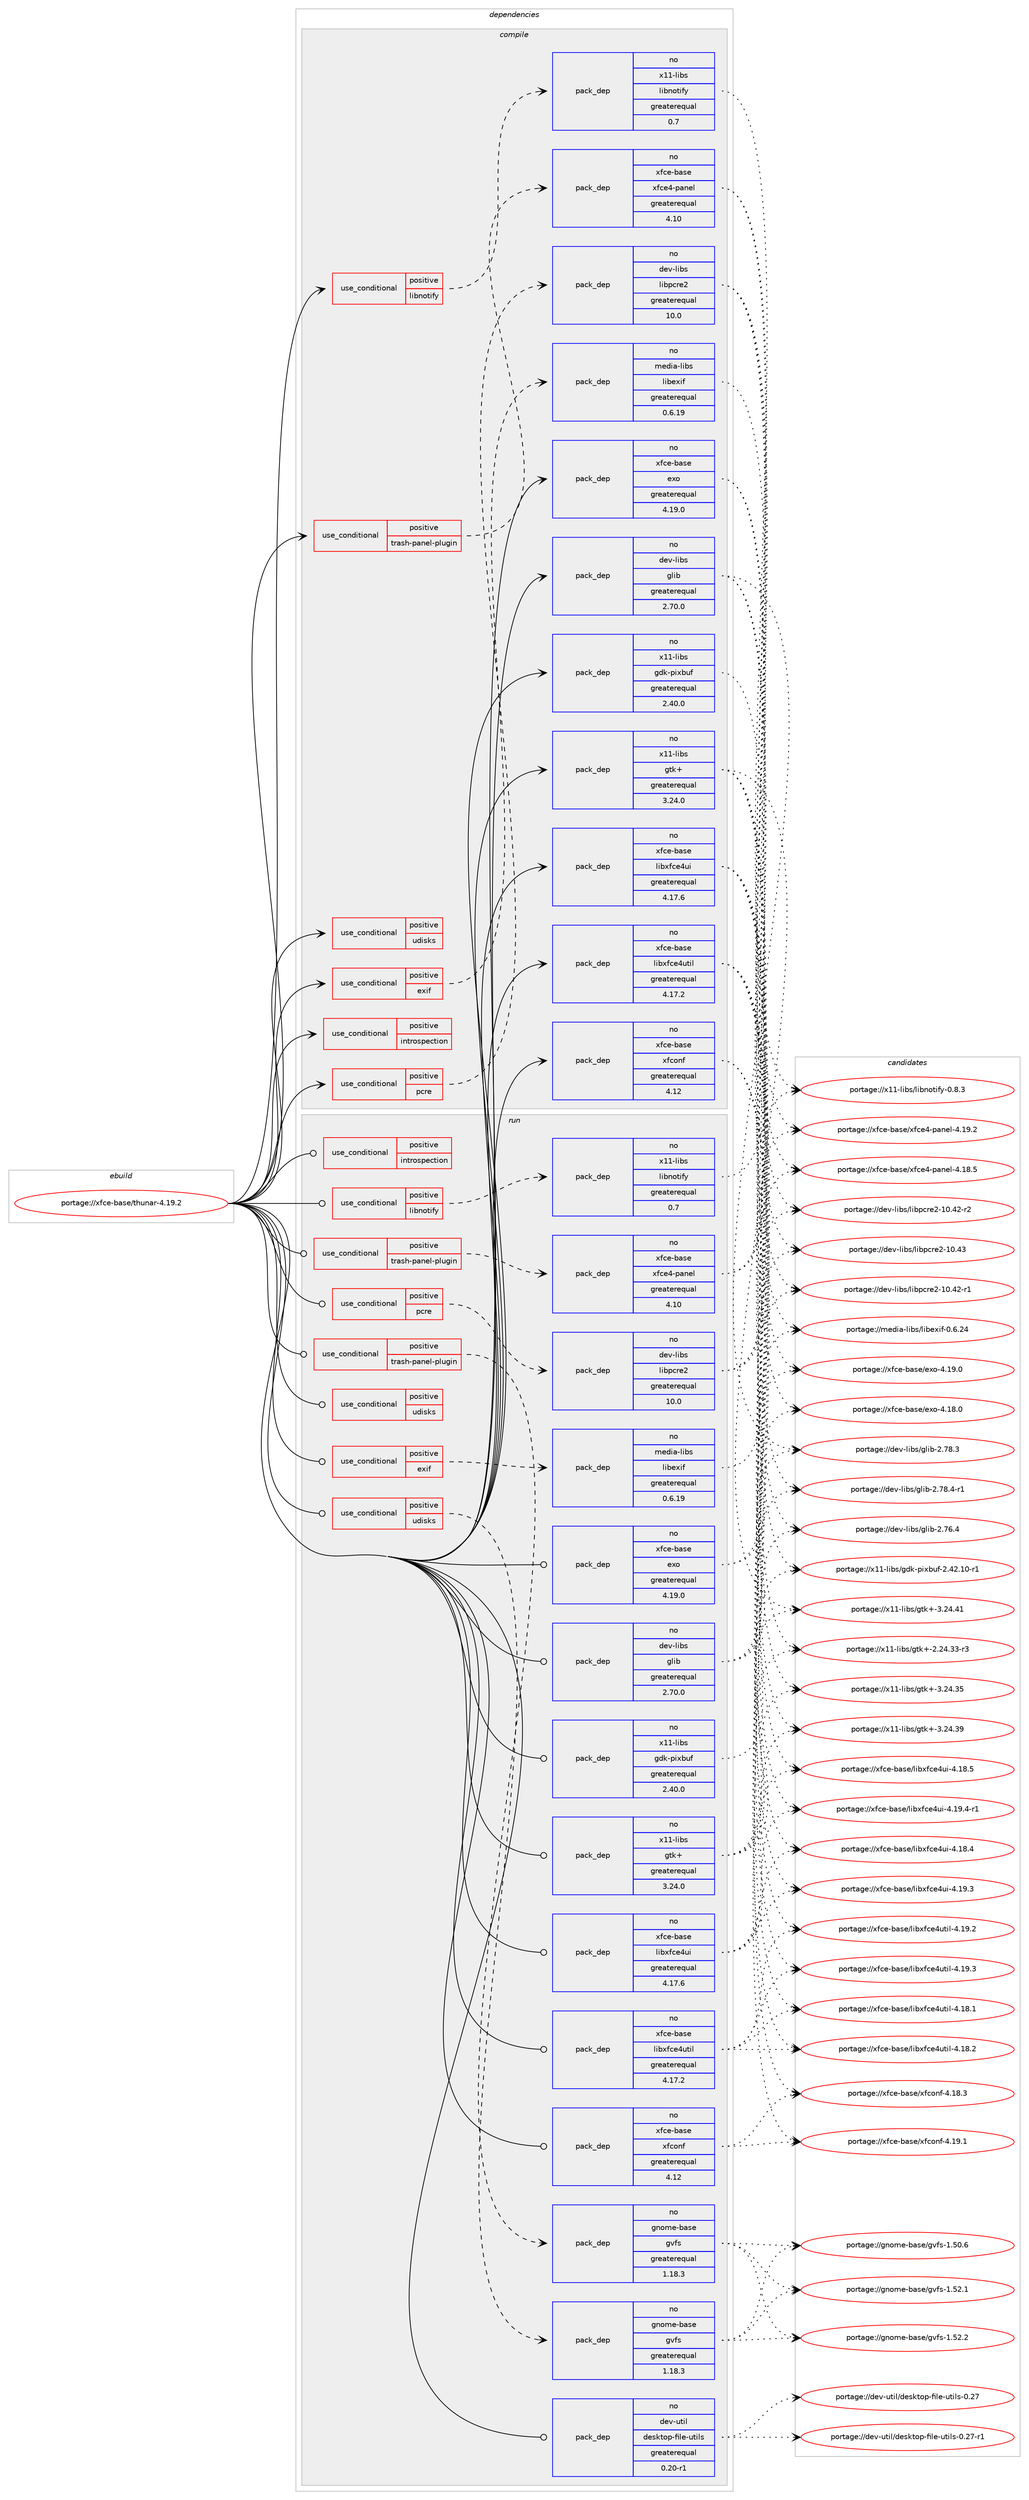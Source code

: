 digraph prolog {

# *************
# Graph options
# *************

newrank=true;
concentrate=true;
compound=true;
graph [rankdir=LR,fontname=Helvetica,fontsize=10,ranksep=1.5];#, ranksep=2.5, nodesep=0.2];
edge  [arrowhead=vee];
node  [fontname=Helvetica,fontsize=10];

# **********
# The ebuild
# **********

subgraph cluster_leftcol {
color=gray;
rank=same;
label=<<i>ebuild</i>>;
id [label="portage://xfce-base/thunar-4.19.2", color=red, width=4, href="../xfce-base/thunar-4.19.2.svg"];
}

# ****************
# The dependencies
# ****************

subgraph cluster_midcol {
color=gray;
label=<<i>dependencies</i>>;
subgraph cluster_compile {
fillcolor="#eeeeee";
style=filled;
label=<<i>compile</i>>;
subgraph cond17236 {
dependency26496 [label=<<TABLE BORDER="0" CELLBORDER="1" CELLSPACING="0" CELLPADDING="4"><TR><TD ROWSPAN="3" CELLPADDING="10">use_conditional</TD></TR><TR><TD>positive</TD></TR><TR><TD>exif</TD></TR></TABLE>>, shape=none, color=red];
subgraph pack8940 {
dependency26497 [label=<<TABLE BORDER="0" CELLBORDER="1" CELLSPACING="0" CELLPADDING="4" WIDTH="220"><TR><TD ROWSPAN="6" CELLPADDING="30">pack_dep</TD></TR><TR><TD WIDTH="110">no</TD></TR><TR><TD>media-libs</TD></TR><TR><TD>libexif</TD></TR><TR><TD>greaterequal</TD></TR><TR><TD>0.6.19</TD></TR></TABLE>>, shape=none, color=blue];
}
dependency26496:e -> dependency26497:w [weight=20,style="dashed",arrowhead="vee"];
}
id:e -> dependency26496:w [weight=20,style="solid",arrowhead="vee"];
subgraph cond17237 {
dependency26498 [label=<<TABLE BORDER="0" CELLBORDER="1" CELLSPACING="0" CELLPADDING="4"><TR><TD ROWSPAN="3" CELLPADDING="10">use_conditional</TD></TR><TR><TD>positive</TD></TR><TR><TD>introspection</TD></TR></TABLE>>, shape=none, color=red];
# *** BEGIN UNKNOWN DEPENDENCY TYPE (TODO) ***
# dependency26498 -> package_dependency(portage://xfce-base/thunar-4.19.2,install,no,dev-libs,gobject-introspection,none,[,,],any_same_slot,[])
# *** END UNKNOWN DEPENDENCY TYPE (TODO) ***

}
id:e -> dependency26498:w [weight=20,style="solid",arrowhead="vee"];
subgraph cond17238 {
dependency26499 [label=<<TABLE BORDER="0" CELLBORDER="1" CELLSPACING="0" CELLPADDING="4"><TR><TD ROWSPAN="3" CELLPADDING="10">use_conditional</TD></TR><TR><TD>positive</TD></TR><TR><TD>libnotify</TD></TR></TABLE>>, shape=none, color=red];
subgraph pack8941 {
dependency26500 [label=<<TABLE BORDER="0" CELLBORDER="1" CELLSPACING="0" CELLPADDING="4" WIDTH="220"><TR><TD ROWSPAN="6" CELLPADDING="30">pack_dep</TD></TR><TR><TD WIDTH="110">no</TD></TR><TR><TD>x11-libs</TD></TR><TR><TD>libnotify</TD></TR><TR><TD>greaterequal</TD></TR><TR><TD>0.7</TD></TR></TABLE>>, shape=none, color=blue];
}
dependency26499:e -> dependency26500:w [weight=20,style="dashed",arrowhead="vee"];
}
id:e -> dependency26499:w [weight=20,style="solid",arrowhead="vee"];
subgraph cond17239 {
dependency26501 [label=<<TABLE BORDER="0" CELLBORDER="1" CELLSPACING="0" CELLPADDING="4"><TR><TD ROWSPAN="3" CELLPADDING="10">use_conditional</TD></TR><TR><TD>positive</TD></TR><TR><TD>pcre</TD></TR></TABLE>>, shape=none, color=red];
subgraph pack8942 {
dependency26502 [label=<<TABLE BORDER="0" CELLBORDER="1" CELLSPACING="0" CELLPADDING="4" WIDTH="220"><TR><TD ROWSPAN="6" CELLPADDING="30">pack_dep</TD></TR><TR><TD WIDTH="110">no</TD></TR><TR><TD>dev-libs</TD></TR><TR><TD>libpcre2</TD></TR><TR><TD>greaterequal</TD></TR><TR><TD>10.0</TD></TR></TABLE>>, shape=none, color=blue];
}
dependency26501:e -> dependency26502:w [weight=20,style="dashed",arrowhead="vee"];
}
id:e -> dependency26501:w [weight=20,style="solid",arrowhead="vee"];
subgraph cond17240 {
dependency26503 [label=<<TABLE BORDER="0" CELLBORDER="1" CELLSPACING="0" CELLPADDING="4"><TR><TD ROWSPAN="3" CELLPADDING="10">use_conditional</TD></TR><TR><TD>positive</TD></TR><TR><TD>trash-panel-plugin</TD></TR></TABLE>>, shape=none, color=red];
subgraph pack8943 {
dependency26504 [label=<<TABLE BORDER="0" CELLBORDER="1" CELLSPACING="0" CELLPADDING="4" WIDTH="220"><TR><TD ROWSPAN="6" CELLPADDING="30">pack_dep</TD></TR><TR><TD WIDTH="110">no</TD></TR><TR><TD>xfce-base</TD></TR><TR><TD>xfce4-panel</TD></TR><TR><TD>greaterequal</TD></TR><TR><TD>4.10</TD></TR></TABLE>>, shape=none, color=blue];
}
dependency26503:e -> dependency26504:w [weight=20,style="dashed",arrowhead="vee"];
}
id:e -> dependency26503:w [weight=20,style="solid",arrowhead="vee"];
subgraph cond17241 {
dependency26505 [label=<<TABLE BORDER="0" CELLBORDER="1" CELLSPACING="0" CELLPADDING="4"><TR><TD ROWSPAN="3" CELLPADDING="10">use_conditional</TD></TR><TR><TD>positive</TD></TR><TR><TD>udisks</TD></TR></TABLE>>, shape=none, color=red];
# *** BEGIN UNKNOWN DEPENDENCY TYPE (TODO) ***
# dependency26505 -> package_dependency(portage://xfce-base/thunar-4.19.2,install,no,dev-libs,libgudev,none,[,,],any_same_slot,[])
# *** END UNKNOWN DEPENDENCY TYPE (TODO) ***

}
id:e -> dependency26505:w [weight=20,style="solid",arrowhead="vee"];
subgraph pack8944 {
dependency26506 [label=<<TABLE BORDER="0" CELLBORDER="1" CELLSPACING="0" CELLPADDING="4" WIDTH="220"><TR><TD ROWSPAN="6" CELLPADDING="30">pack_dep</TD></TR><TR><TD WIDTH="110">no</TD></TR><TR><TD>dev-libs</TD></TR><TR><TD>glib</TD></TR><TR><TD>greaterequal</TD></TR><TR><TD>2.70.0</TD></TR></TABLE>>, shape=none, color=blue];
}
id:e -> dependency26506:w [weight=20,style="solid",arrowhead="vee"];
subgraph pack8945 {
dependency26507 [label=<<TABLE BORDER="0" CELLBORDER="1" CELLSPACING="0" CELLPADDING="4" WIDTH="220"><TR><TD ROWSPAN="6" CELLPADDING="30">pack_dep</TD></TR><TR><TD WIDTH="110">no</TD></TR><TR><TD>x11-libs</TD></TR><TR><TD>gdk-pixbuf</TD></TR><TR><TD>greaterequal</TD></TR><TR><TD>2.40.0</TD></TR></TABLE>>, shape=none, color=blue];
}
id:e -> dependency26507:w [weight=20,style="solid",arrowhead="vee"];
subgraph pack8946 {
dependency26508 [label=<<TABLE BORDER="0" CELLBORDER="1" CELLSPACING="0" CELLPADDING="4" WIDTH="220"><TR><TD ROWSPAN="6" CELLPADDING="30">pack_dep</TD></TR><TR><TD WIDTH="110">no</TD></TR><TR><TD>x11-libs</TD></TR><TR><TD>gtk+</TD></TR><TR><TD>greaterequal</TD></TR><TR><TD>3.24.0</TD></TR></TABLE>>, shape=none, color=blue];
}
id:e -> dependency26508:w [weight=20,style="solid",arrowhead="vee"];
subgraph pack8947 {
dependency26509 [label=<<TABLE BORDER="0" CELLBORDER="1" CELLSPACING="0" CELLPADDING="4" WIDTH="220"><TR><TD ROWSPAN="6" CELLPADDING="30">pack_dep</TD></TR><TR><TD WIDTH="110">no</TD></TR><TR><TD>xfce-base</TD></TR><TR><TD>exo</TD></TR><TR><TD>greaterequal</TD></TR><TR><TD>4.19.0</TD></TR></TABLE>>, shape=none, color=blue];
}
id:e -> dependency26509:w [weight=20,style="solid",arrowhead="vee"];
subgraph pack8948 {
dependency26510 [label=<<TABLE BORDER="0" CELLBORDER="1" CELLSPACING="0" CELLPADDING="4" WIDTH="220"><TR><TD ROWSPAN="6" CELLPADDING="30">pack_dep</TD></TR><TR><TD WIDTH="110">no</TD></TR><TR><TD>xfce-base</TD></TR><TR><TD>libxfce4ui</TD></TR><TR><TD>greaterequal</TD></TR><TR><TD>4.17.6</TD></TR></TABLE>>, shape=none, color=blue];
}
id:e -> dependency26510:w [weight=20,style="solid",arrowhead="vee"];
subgraph pack8949 {
dependency26511 [label=<<TABLE BORDER="0" CELLBORDER="1" CELLSPACING="0" CELLPADDING="4" WIDTH="220"><TR><TD ROWSPAN="6" CELLPADDING="30">pack_dep</TD></TR><TR><TD WIDTH="110">no</TD></TR><TR><TD>xfce-base</TD></TR><TR><TD>libxfce4util</TD></TR><TR><TD>greaterequal</TD></TR><TR><TD>4.17.2</TD></TR></TABLE>>, shape=none, color=blue];
}
id:e -> dependency26511:w [weight=20,style="solid",arrowhead="vee"];
subgraph pack8950 {
dependency26512 [label=<<TABLE BORDER="0" CELLBORDER="1" CELLSPACING="0" CELLPADDING="4" WIDTH="220"><TR><TD ROWSPAN="6" CELLPADDING="30">pack_dep</TD></TR><TR><TD WIDTH="110">no</TD></TR><TR><TD>xfce-base</TD></TR><TR><TD>xfconf</TD></TR><TR><TD>greaterequal</TD></TR><TR><TD>4.12</TD></TR></TABLE>>, shape=none, color=blue];
}
id:e -> dependency26512:w [weight=20,style="solid",arrowhead="vee"];
}
subgraph cluster_compileandrun {
fillcolor="#eeeeee";
style=filled;
label=<<i>compile and run</i>>;
}
subgraph cluster_run {
fillcolor="#eeeeee";
style=filled;
label=<<i>run</i>>;
subgraph cond17242 {
dependency26513 [label=<<TABLE BORDER="0" CELLBORDER="1" CELLSPACING="0" CELLPADDING="4"><TR><TD ROWSPAN="3" CELLPADDING="10">use_conditional</TD></TR><TR><TD>positive</TD></TR><TR><TD>exif</TD></TR></TABLE>>, shape=none, color=red];
subgraph pack8951 {
dependency26514 [label=<<TABLE BORDER="0" CELLBORDER="1" CELLSPACING="0" CELLPADDING="4" WIDTH="220"><TR><TD ROWSPAN="6" CELLPADDING="30">pack_dep</TD></TR><TR><TD WIDTH="110">no</TD></TR><TR><TD>media-libs</TD></TR><TR><TD>libexif</TD></TR><TR><TD>greaterequal</TD></TR><TR><TD>0.6.19</TD></TR></TABLE>>, shape=none, color=blue];
}
dependency26513:e -> dependency26514:w [weight=20,style="dashed",arrowhead="vee"];
}
id:e -> dependency26513:w [weight=20,style="solid",arrowhead="odot"];
subgraph cond17243 {
dependency26515 [label=<<TABLE BORDER="0" CELLBORDER="1" CELLSPACING="0" CELLPADDING="4"><TR><TD ROWSPAN="3" CELLPADDING="10">use_conditional</TD></TR><TR><TD>positive</TD></TR><TR><TD>introspection</TD></TR></TABLE>>, shape=none, color=red];
# *** BEGIN UNKNOWN DEPENDENCY TYPE (TODO) ***
# dependency26515 -> package_dependency(portage://xfce-base/thunar-4.19.2,run,no,dev-libs,gobject-introspection,none,[,,],any_same_slot,[])
# *** END UNKNOWN DEPENDENCY TYPE (TODO) ***

}
id:e -> dependency26515:w [weight=20,style="solid",arrowhead="odot"];
subgraph cond17244 {
dependency26516 [label=<<TABLE BORDER="0" CELLBORDER="1" CELLSPACING="0" CELLPADDING="4"><TR><TD ROWSPAN="3" CELLPADDING="10">use_conditional</TD></TR><TR><TD>positive</TD></TR><TR><TD>libnotify</TD></TR></TABLE>>, shape=none, color=red];
subgraph pack8952 {
dependency26517 [label=<<TABLE BORDER="0" CELLBORDER="1" CELLSPACING="0" CELLPADDING="4" WIDTH="220"><TR><TD ROWSPAN="6" CELLPADDING="30">pack_dep</TD></TR><TR><TD WIDTH="110">no</TD></TR><TR><TD>x11-libs</TD></TR><TR><TD>libnotify</TD></TR><TR><TD>greaterequal</TD></TR><TR><TD>0.7</TD></TR></TABLE>>, shape=none, color=blue];
}
dependency26516:e -> dependency26517:w [weight=20,style="dashed",arrowhead="vee"];
}
id:e -> dependency26516:w [weight=20,style="solid",arrowhead="odot"];
subgraph cond17245 {
dependency26518 [label=<<TABLE BORDER="0" CELLBORDER="1" CELLSPACING="0" CELLPADDING="4"><TR><TD ROWSPAN="3" CELLPADDING="10">use_conditional</TD></TR><TR><TD>positive</TD></TR><TR><TD>pcre</TD></TR></TABLE>>, shape=none, color=red];
subgraph pack8953 {
dependency26519 [label=<<TABLE BORDER="0" CELLBORDER="1" CELLSPACING="0" CELLPADDING="4" WIDTH="220"><TR><TD ROWSPAN="6" CELLPADDING="30">pack_dep</TD></TR><TR><TD WIDTH="110">no</TD></TR><TR><TD>dev-libs</TD></TR><TR><TD>libpcre2</TD></TR><TR><TD>greaterequal</TD></TR><TR><TD>10.0</TD></TR></TABLE>>, shape=none, color=blue];
}
dependency26518:e -> dependency26519:w [weight=20,style="dashed",arrowhead="vee"];
}
id:e -> dependency26518:w [weight=20,style="solid",arrowhead="odot"];
subgraph cond17246 {
dependency26520 [label=<<TABLE BORDER="0" CELLBORDER="1" CELLSPACING="0" CELLPADDING="4"><TR><TD ROWSPAN="3" CELLPADDING="10">use_conditional</TD></TR><TR><TD>positive</TD></TR><TR><TD>trash-panel-plugin</TD></TR></TABLE>>, shape=none, color=red];
subgraph pack8954 {
dependency26521 [label=<<TABLE BORDER="0" CELLBORDER="1" CELLSPACING="0" CELLPADDING="4" WIDTH="220"><TR><TD ROWSPAN="6" CELLPADDING="30">pack_dep</TD></TR><TR><TD WIDTH="110">no</TD></TR><TR><TD>gnome-base</TD></TR><TR><TD>gvfs</TD></TR><TR><TD>greaterequal</TD></TR><TR><TD>1.18.3</TD></TR></TABLE>>, shape=none, color=blue];
}
dependency26520:e -> dependency26521:w [weight=20,style="dashed",arrowhead="vee"];
}
id:e -> dependency26520:w [weight=20,style="solid",arrowhead="odot"];
subgraph cond17247 {
dependency26522 [label=<<TABLE BORDER="0" CELLBORDER="1" CELLSPACING="0" CELLPADDING="4"><TR><TD ROWSPAN="3" CELLPADDING="10">use_conditional</TD></TR><TR><TD>positive</TD></TR><TR><TD>trash-panel-plugin</TD></TR></TABLE>>, shape=none, color=red];
subgraph pack8955 {
dependency26523 [label=<<TABLE BORDER="0" CELLBORDER="1" CELLSPACING="0" CELLPADDING="4" WIDTH="220"><TR><TD ROWSPAN="6" CELLPADDING="30">pack_dep</TD></TR><TR><TD WIDTH="110">no</TD></TR><TR><TD>xfce-base</TD></TR><TR><TD>xfce4-panel</TD></TR><TR><TD>greaterequal</TD></TR><TR><TD>4.10</TD></TR></TABLE>>, shape=none, color=blue];
}
dependency26522:e -> dependency26523:w [weight=20,style="dashed",arrowhead="vee"];
}
id:e -> dependency26522:w [weight=20,style="solid",arrowhead="odot"];
subgraph cond17248 {
dependency26524 [label=<<TABLE BORDER="0" CELLBORDER="1" CELLSPACING="0" CELLPADDING="4"><TR><TD ROWSPAN="3" CELLPADDING="10">use_conditional</TD></TR><TR><TD>positive</TD></TR><TR><TD>udisks</TD></TR></TABLE>>, shape=none, color=red];
# *** BEGIN UNKNOWN DEPENDENCY TYPE (TODO) ***
# dependency26524 -> package_dependency(portage://xfce-base/thunar-4.19.2,run,no,dev-libs,libgudev,none,[,,],any_same_slot,[])
# *** END UNKNOWN DEPENDENCY TYPE (TODO) ***

}
id:e -> dependency26524:w [weight=20,style="solid",arrowhead="odot"];
subgraph cond17249 {
dependency26525 [label=<<TABLE BORDER="0" CELLBORDER="1" CELLSPACING="0" CELLPADDING="4"><TR><TD ROWSPAN="3" CELLPADDING="10">use_conditional</TD></TR><TR><TD>positive</TD></TR><TR><TD>udisks</TD></TR></TABLE>>, shape=none, color=red];
subgraph pack8956 {
dependency26526 [label=<<TABLE BORDER="0" CELLBORDER="1" CELLSPACING="0" CELLPADDING="4" WIDTH="220"><TR><TD ROWSPAN="6" CELLPADDING="30">pack_dep</TD></TR><TR><TD WIDTH="110">no</TD></TR><TR><TD>gnome-base</TD></TR><TR><TD>gvfs</TD></TR><TR><TD>greaterequal</TD></TR><TR><TD>1.18.3</TD></TR></TABLE>>, shape=none, color=blue];
}
dependency26525:e -> dependency26526:w [weight=20,style="dashed",arrowhead="vee"];
# *** BEGIN UNKNOWN DEPENDENCY TYPE (TODO) ***
# dependency26525 -> package_dependency(portage://xfce-base/thunar-4.19.2,run,no,virtual,udev,none,[,,],[],[])
# *** END UNKNOWN DEPENDENCY TYPE (TODO) ***

}
id:e -> dependency26525:w [weight=20,style="solid",arrowhead="odot"];
subgraph pack8957 {
dependency26527 [label=<<TABLE BORDER="0" CELLBORDER="1" CELLSPACING="0" CELLPADDING="4" WIDTH="220"><TR><TD ROWSPAN="6" CELLPADDING="30">pack_dep</TD></TR><TR><TD WIDTH="110">no</TD></TR><TR><TD>dev-libs</TD></TR><TR><TD>glib</TD></TR><TR><TD>greaterequal</TD></TR><TR><TD>2.70.0</TD></TR></TABLE>>, shape=none, color=blue];
}
id:e -> dependency26527:w [weight=20,style="solid",arrowhead="odot"];
subgraph pack8958 {
dependency26528 [label=<<TABLE BORDER="0" CELLBORDER="1" CELLSPACING="0" CELLPADDING="4" WIDTH="220"><TR><TD ROWSPAN="6" CELLPADDING="30">pack_dep</TD></TR><TR><TD WIDTH="110">no</TD></TR><TR><TD>dev-util</TD></TR><TR><TD>desktop-file-utils</TD></TR><TR><TD>greaterequal</TD></TR><TR><TD>0.20-r1</TD></TR></TABLE>>, shape=none, color=blue];
}
id:e -> dependency26528:w [weight=20,style="solid",arrowhead="odot"];
subgraph pack8959 {
dependency26529 [label=<<TABLE BORDER="0" CELLBORDER="1" CELLSPACING="0" CELLPADDING="4" WIDTH="220"><TR><TD ROWSPAN="6" CELLPADDING="30">pack_dep</TD></TR><TR><TD WIDTH="110">no</TD></TR><TR><TD>x11-libs</TD></TR><TR><TD>gdk-pixbuf</TD></TR><TR><TD>greaterequal</TD></TR><TR><TD>2.40.0</TD></TR></TABLE>>, shape=none, color=blue];
}
id:e -> dependency26529:w [weight=20,style="solid",arrowhead="odot"];
subgraph pack8960 {
dependency26530 [label=<<TABLE BORDER="0" CELLBORDER="1" CELLSPACING="0" CELLPADDING="4" WIDTH="220"><TR><TD ROWSPAN="6" CELLPADDING="30">pack_dep</TD></TR><TR><TD WIDTH="110">no</TD></TR><TR><TD>x11-libs</TD></TR><TR><TD>gtk+</TD></TR><TR><TD>greaterequal</TD></TR><TR><TD>3.24.0</TD></TR></TABLE>>, shape=none, color=blue];
}
id:e -> dependency26530:w [weight=20,style="solid",arrowhead="odot"];
# *** BEGIN UNKNOWN DEPENDENCY TYPE (TODO) ***
# id -> package_dependency(portage://xfce-base/thunar-4.19.2,run,no,x11-misc,shared-mime-info,none,[,,],[],[])
# *** END UNKNOWN DEPENDENCY TYPE (TODO) ***

subgraph pack8961 {
dependency26531 [label=<<TABLE BORDER="0" CELLBORDER="1" CELLSPACING="0" CELLPADDING="4" WIDTH="220"><TR><TD ROWSPAN="6" CELLPADDING="30">pack_dep</TD></TR><TR><TD WIDTH="110">no</TD></TR><TR><TD>xfce-base</TD></TR><TR><TD>exo</TD></TR><TR><TD>greaterequal</TD></TR><TR><TD>4.19.0</TD></TR></TABLE>>, shape=none, color=blue];
}
id:e -> dependency26531:w [weight=20,style="solid",arrowhead="odot"];
subgraph pack8962 {
dependency26532 [label=<<TABLE BORDER="0" CELLBORDER="1" CELLSPACING="0" CELLPADDING="4" WIDTH="220"><TR><TD ROWSPAN="6" CELLPADDING="30">pack_dep</TD></TR><TR><TD WIDTH="110">no</TD></TR><TR><TD>xfce-base</TD></TR><TR><TD>libxfce4ui</TD></TR><TR><TD>greaterequal</TD></TR><TR><TD>4.17.6</TD></TR></TABLE>>, shape=none, color=blue];
}
id:e -> dependency26532:w [weight=20,style="solid",arrowhead="odot"];
subgraph pack8963 {
dependency26533 [label=<<TABLE BORDER="0" CELLBORDER="1" CELLSPACING="0" CELLPADDING="4" WIDTH="220"><TR><TD ROWSPAN="6" CELLPADDING="30">pack_dep</TD></TR><TR><TD WIDTH="110">no</TD></TR><TR><TD>xfce-base</TD></TR><TR><TD>libxfce4util</TD></TR><TR><TD>greaterequal</TD></TR><TR><TD>4.17.2</TD></TR></TABLE>>, shape=none, color=blue];
}
id:e -> dependency26533:w [weight=20,style="solid",arrowhead="odot"];
subgraph pack8964 {
dependency26534 [label=<<TABLE BORDER="0" CELLBORDER="1" CELLSPACING="0" CELLPADDING="4" WIDTH="220"><TR><TD ROWSPAN="6" CELLPADDING="30">pack_dep</TD></TR><TR><TD WIDTH="110">no</TD></TR><TR><TD>xfce-base</TD></TR><TR><TD>xfconf</TD></TR><TR><TD>greaterequal</TD></TR><TR><TD>4.12</TD></TR></TABLE>>, shape=none, color=blue];
}
id:e -> dependency26534:w [weight=20,style="solid",arrowhead="odot"];
}
}

# **************
# The candidates
# **************

subgraph cluster_choices {
rank=same;
color=gray;
label=<<i>candidates</i>>;

subgraph choice8940 {
color=black;
nodesep=1;
choice109101100105974510810598115471081059810112010510245484654465052 [label="portage://media-libs/libexif-0.6.24", color=red, width=4,href="../media-libs/libexif-0.6.24.svg"];
dependency26497:e -> choice109101100105974510810598115471081059810112010510245484654465052:w [style=dotted,weight="100"];
}
subgraph choice8941 {
color=black;
nodesep=1;
choice120494945108105981154710810598110111116105102121454846564651 [label="portage://x11-libs/libnotify-0.8.3", color=red, width=4,href="../x11-libs/libnotify-0.8.3.svg"];
dependency26500:e -> choice120494945108105981154710810598110111116105102121454846564651:w [style=dotted,weight="100"];
}
subgraph choice8942 {
color=black;
nodesep=1;
choice1001011184510810598115471081059811299114101504549484652504511449 [label="portage://dev-libs/libpcre2-10.42-r1", color=red, width=4,href="../dev-libs/libpcre2-10.42-r1.svg"];
choice1001011184510810598115471081059811299114101504549484652504511450 [label="portage://dev-libs/libpcre2-10.42-r2", color=red, width=4,href="../dev-libs/libpcre2-10.42-r2.svg"];
choice100101118451081059811547108105981129911410150454948465251 [label="portage://dev-libs/libpcre2-10.43", color=red, width=4,href="../dev-libs/libpcre2-10.43.svg"];
dependency26502:e -> choice1001011184510810598115471081059811299114101504549484652504511449:w [style=dotted,weight="100"];
dependency26502:e -> choice1001011184510810598115471081059811299114101504549484652504511450:w [style=dotted,weight="100"];
dependency26502:e -> choice100101118451081059811547108105981129911410150454948465251:w [style=dotted,weight="100"];
}
subgraph choice8943 {
color=black;
nodesep=1;
choice12010299101459897115101471201029910152451129711010110845524649564653 [label="portage://xfce-base/xfce4-panel-4.18.5", color=red, width=4,href="../xfce-base/xfce4-panel-4.18.5.svg"];
choice12010299101459897115101471201029910152451129711010110845524649574650 [label="portage://xfce-base/xfce4-panel-4.19.2", color=red, width=4,href="../xfce-base/xfce4-panel-4.19.2.svg"];
dependency26504:e -> choice12010299101459897115101471201029910152451129711010110845524649564653:w [style=dotted,weight="100"];
dependency26504:e -> choice12010299101459897115101471201029910152451129711010110845524649574650:w [style=dotted,weight="100"];
}
subgraph choice8944 {
color=black;
nodesep=1;
choice1001011184510810598115471031081059845504655544652 [label="portage://dev-libs/glib-2.76.4", color=red, width=4,href="../dev-libs/glib-2.76.4.svg"];
choice1001011184510810598115471031081059845504655564651 [label="portage://dev-libs/glib-2.78.3", color=red, width=4,href="../dev-libs/glib-2.78.3.svg"];
choice10010111845108105981154710310810598455046555646524511449 [label="portage://dev-libs/glib-2.78.4-r1", color=red, width=4,href="../dev-libs/glib-2.78.4-r1.svg"];
dependency26506:e -> choice1001011184510810598115471031081059845504655544652:w [style=dotted,weight="100"];
dependency26506:e -> choice1001011184510810598115471031081059845504655564651:w [style=dotted,weight="100"];
dependency26506:e -> choice10010111845108105981154710310810598455046555646524511449:w [style=dotted,weight="100"];
}
subgraph choice8945 {
color=black;
nodesep=1;
choice1204949451081059811547103100107451121051209811710245504652504649484511449 [label="portage://x11-libs/gdk-pixbuf-2.42.10-r1", color=red, width=4,href="../x11-libs/gdk-pixbuf-2.42.10-r1.svg"];
dependency26507:e -> choice1204949451081059811547103100107451121051209811710245504652504649484511449:w [style=dotted,weight="100"];
}
subgraph choice8946 {
color=black;
nodesep=1;
choice12049494510810598115471031161074345504650524651514511451 [label="portage://x11-libs/gtk+-2.24.33-r3", color=red, width=4,href="../x11-libs/gtk+-2.24.33-r3.svg"];
choice1204949451081059811547103116107434551465052465153 [label="portage://x11-libs/gtk+-3.24.35", color=red, width=4,href="../x11-libs/gtk+-3.24.35.svg"];
choice1204949451081059811547103116107434551465052465157 [label="portage://x11-libs/gtk+-3.24.39", color=red, width=4,href="../x11-libs/gtk+-3.24.39.svg"];
choice1204949451081059811547103116107434551465052465249 [label="portage://x11-libs/gtk+-3.24.41", color=red, width=4,href="../x11-libs/gtk+-3.24.41.svg"];
dependency26508:e -> choice12049494510810598115471031161074345504650524651514511451:w [style=dotted,weight="100"];
dependency26508:e -> choice1204949451081059811547103116107434551465052465153:w [style=dotted,weight="100"];
dependency26508:e -> choice1204949451081059811547103116107434551465052465157:w [style=dotted,weight="100"];
dependency26508:e -> choice1204949451081059811547103116107434551465052465249:w [style=dotted,weight="100"];
}
subgraph choice8947 {
color=black;
nodesep=1;
choice120102991014598971151014710112011145524649564648 [label="portage://xfce-base/exo-4.18.0", color=red, width=4,href="../xfce-base/exo-4.18.0.svg"];
choice120102991014598971151014710112011145524649574648 [label="portage://xfce-base/exo-4.19.0", color=red, width=4,href="../xfce-base/exo-4.19.0.svg"];
dependency26509:e -> choice120102991014598971151014710112011145524649564648:w [style=dotted,weight="100"];
dependency26509:e -> choice120102991014598971151014710112011145524649574648:w [style=dotted,weight="100"];
}
subgraph choice8948 {
color=black;
nodesep=1;
choice120102991014598971151014710810598120102991015211710545524649564652 [label="portage://xfce-base/libxfce4ui-4.18.4", color=red, width=4,href="../xfce-base/libxfce4ui-4.18.4.svg"];
choice120102991014598971151014710810598120102991015211710545524649564653 [label="portage://xfce-base/libxfce4ui-4.18.5", color=red, width=4,href="../xfce-base/libxfce4ui-4.18.5.svg"];
choice120102991014598971151014710810598120102991015211710545524649574651 [label="portage://xfce-base/libxfce4ui-4.19.3", color=red, width=4,href="../xfce-base/libxfce4ui-4.19.3.svg"];
choice1201029910145989711510147108105981201029910152117105455246495746524511449 [label="portage://xfce-base/libxfce4ui-4.19.4-r1", color=red, width=4,href="../xfce-base/libxfce4ui-4.19.4-r1.svg"];
dependency26510:e -> choice120102991014598971151014710810598120102991015211710545524649564652:w [style=dotted,weight="100"];
dependency26510:e -> choice120102991014598971151014710810598120102991015211710545524649564653:w [style=dotted,weight="100"];
dependency26510:e -> choice120102991014598971151014710810598120102991015211710545524649574651:w [style=dotted,weight="100"];
dependency26510:e -> choice1201029910145989711510147108105981201029910152117105455246495746524511449:w [style=dotted,weight="100"];
}
subgraph choice8949 {
color=black;
nodesep=1;
choice120102991014598971151014710810598120102991015211711610510845524649564649 [label="portage://xfce-base/libxfce4util-4.18.1", color=red, width=4,href="../xfce-base/libxfce4util-4.18.1.svg"];
choice120102991014598971151014710810598120102991015211711610510845524649564650 [label="portage://xfce-base/libxfce4util-4.18.2", color=red, width=4,href="../xfce-base/libxfce4util-4.18.2.svg"];
choice120102991014598971151014710810598120102991015211711610510845524649574650 [label="portage://xfce-base/libxfce4util-4.19.2", color=red, width=4,href="../xfce-base/libxfce4util-4.19.2.svg"];
choice120102991014598971151014710810598120102991015211711610510845524649574651 [label="portage://xfce-base/libxfce4util-4.19.3", color=red, width=4,href="../xfce-base/libxfce4util-4.19.3.svg"];
dependency26511:e -> choice120102991014598971151014710810598120102991015211711610510845524649564649:w [style=dotted,weight="100"];
dependency26511:e -> choice120102991014598971151014710810598120102991015211711610510845524649564650:w [style=dotted,weight="100"];
dependency26511:e -> choice120102991014598971151014710810598120102991015211711610510845524649574650:w [style=dotted,weight="100"];
dependency26511:e -> choice120102991014598971151014710810598120102991015211711610510845524649574651:w [style=dotted,weight="100"];
}
subgraph choice8950 {
color=black;
nodesep=1;
choice12010299101459897115101471201029911111010245524649564651 [label="portage://xfce-base/xfconf-4.18.3", color=red, width=4,href="../xfce-base/xfconf-4.18.3.svg"];
choice12010299101459897115101471201029911111010245524649574649 [label="portage://xfce-base/xfconf-4.19.1", color=red, width=4,href="../xfce-base/xfconf-4.19.1.svg"];
dependency26512:e -> choice12010299101459897115101471201029911111010245524649564651:w [style=dotted,weight="100"];
dependency26512:e -> choice12010299101459897115101471201029911111010245524649574649:w [style=dotted,weight="100"];
}
subgraph choice8951 {
color=black;
nodesep=1;
choice109101100105974510810598115471081059810112010510245484654465052 [label="portage://media-libs/libexif-0.6.24", color=red, width=4,href="../media-libs/libexif-0.6.24.svg"];
dependency26514:e -> choice109101100105974510810598115471081059810112010510245484654465052:w [style=dotted,weight="100"];
}
subgraph choice8952 {
color=black;
nodesep=1;
choice120494945108105981154710810598110111116105102121454846564651 [label="portage://x11-libs/libnotify-0.8.3", color=red, width=4,href="../x11-libs/libnotify-0.8.3.svg"];
dependency26517:e -> choice120494945108105981154710810598110111116105102121454846564651:w [style=dotted,weight="100"];
}
subgraph choice8953 {
color=black;
nodesep=1;
choice1001011184510810598115471081059811299114101504549484652504511449 [label="portage://dev-libs/libpcre2-10.42-r1", color=red, width=4,href="../dev-libs/libpcre2-10.42-r1.svg"];
choice1001011184510810598115471081059811299114101504549484652504511450 [label="portage://dev-libs/libpcre2-10.42-r2", color=red, width=4,href="../dev-libs/libpcre2-10.42-r2.svg"];
choice100101118451081059811547108105981129911410150454948465251 [label="portage://dev-libs/libpcre2-10.43", color=red, width=4,href="../dev-libs/libpcre2-10.43.svg"];
dependency26519:e -> choice1001011184510810598115471081059811299114101504549484652504511449:w [style=dotted,weight="100"];
dependency26519:e -> choice1001011184510810598115471081059811299114101504549484652504511450:w [style=dotted,weight="100"];
dependency26519:e -> choice100101118451081059811547108105981129911410150454948465251:w [style=dotted,weight="100"];
}
subgraph choice8954 {
color=black;
nodesep=1;
choice1031101111091014598971151014710311810211545494653484654 [label="portage://gnome-base/gvfs-1.50.6", color=red, width=4,href="../gnome-base/gvfs-1.50.6.svg"];
choice1031101111091014598971151014710311810211545494653504649 [label="portage://gnome-base/gvfs-1.52.1", color=red, width=4,href="../gnome-base/gvfs-1.52.1.svg"];
choice1031101111091014598971151014710311810211545494653504650 [label="portage://gnome-base/gvfs-1.52.2", color=red, width=4,href="../gnome-base/gvfs-1.52.2.svg"];
dependency26521:e -> choice1031101111091014598971151014710311810211545494653484654:w [style=dotted,weight="100"];
dependency26521:e -> choice1031101111091014598971151014710311810211545494653504649:w [style=dotted,weight="100"];
dependency26521:e -> choice1031101111091014598971151014710311810211545494653504650:w [style=dotted,weight="100"];
}
subgraph choice8955 {
color=black;
nodesep=1;
choice12010299101459897115101471201029910152451129711010110845524649564653 [label="portage://xfce-base/xfce4-panel-4.18.5", color=red, width=4,href="../xfce-base/xfce4-panel-4.18.5.svg"];
choice12010299101459897115101471201029910152451129711010110845524649574650 [label="portage://xfce-base/xfce4-panel-4.19.2", color=red, width=4,href="../xfce-base/xfce4-panel-4.19.2.svg"];
dependency26523:e -> choice12010299101459897115101471201029910152451129711010110845524649564653:w [style=dotted,weight="100"];
dependency26523:e -> choice12010299101459897115101471201029910152451129711010110845524649574650:w [style=dotted,weight="100"];
}
subgraph choice8956 {
color=black;
nodesep=1;
choice1031101111091014598971151014710311810211545494653484654 [label="portage://gnome-base/gvfs-1.50.6", color=red, width=4,href="../gnome-base/gvfs-1.50.6.svg"];
choice1031101111091014598971151014710311810211545494653504649 [label="portage://gnome-base/gvfs-1.52.1", color=red, width=4,href="../gnome-base/gvfs-1.52.1.svg"];
choice1031101111091014598971151014710311810211545494653504650 [label="portage://gnome-base/gvfs-1.52.2", color=red, width=4,href="../gnome-base/gvfs-1.52.2.svg"];
dependency26526:e -> choice1031101111091014598971151014710311810211545494653484654:w [style=dotted,weight="100"];
dependency26526:e -> choice1031101111091014598971151014710311810211545494653504649:w [style=dotted,weight="100"];
dependency26526:e -> choice1031101111091014598971151014710311810211545494653504650:w [style=dotted,weight="100"];
}
subgraph choice8957 {
color=black;
nodesep=1;
choice1001011184510810598115471031081059845504655544652 [label="portage://dev-libs/glib-2.76.4", color=red, width=4,href="../dev-libs/glib-2.76.4.svg"];
choice1001011184510810598115471031081059845504655564651 [label="portage://dev-libs/glib-2.78.3", color=red, width=4,href="../dev-libs/glib-2.78.3.svg"];
choice10010111845108105981154710310810598455046555646524511449 [label="portage://dev-libs/glib-2.78.4-r1", color=red, width=4,href="../dev-libs/glib-2.78.4-r1.svg"];
dependency26527:e -> choice1001011184510810598115471031081059845504655544652:w [style=dotted,weight="100"];
dependency26527:e -> choice1001011184510810598115471031081059845504655564651:w [style=dotted,weight="100"];
dependency26527:e -> choice10010111845108105981154710310810598455046555646524511449:w [style=dotted,weight="100"];
}
subgraph choice8958 {
color=black;
nodesep=1;
choice100101118451171161051084710010111510711611111245102105108101451171161051081154548465055 [label="portage://dev-util/desktop-file-utils-0.27", color=red, width=4,href="../dev-util/desktop-file-utils-0.27.svg"];
choice1001011184511711610510847100101115107116111112451021051081014511711610510811545484650554511449 [label="portage://dev-util/desktop-file-utils-0.27-r1", color=red, width=4,href="../dev-util/desktop-file-utils-0.27-r1.svg"];
dependency26528:e -> choice100101118451171161051084710010111510711611111245102105108101451171161051081154548465055:w [style=dotted,weight="100"];
dependency26528:e -> choice1001011184511711610510847100101115107116111112451021051081014511711610510811545484650554511449:w [style=dotted,weight="100"];
}
subgraph choice8959 {
color=black;
nodesep=1;
choice1204949451081059811547103100107451121051209811710245504652504649484511449 [label="portage://x11-libs/gdk-pixbuf-2.42.10-r1", color=red, width=4,href="../x11-libs/gdk-pixbuf-2.42.10-r1.svg"];
dependency26529:e -> choice1204949451081059811547103100107451121051209811710245504652504649484511449:w [style=dotted,weight="100"];
}
subgraph choice8960 {
color=black;
nodesep=1;
choice12049494510810598115471031161074345504650524651514511451 [label="portage://x11-libs/gtk+-2.24.33-r3", color=red, width=4,href="../x11-libs/gtk+-2.24.33-r3.svg"];
choice1204949451081059811547103116107434551465052465153 [label="portage://x11-libs/gtk+-3.24.35", color=red, width=4,href="../x11-libs/gtk+-3.24.35.svg"];
choice1204949451081059811547103116107434551465052465157 [label="portage://x11-libs/gtk+-3.24.39", color=red, width=4,href="../x11-libs/gtk+-3.24.39.svg"];
choice1204949451081059811547103116107434551465052465249 [label="portage://x11-libs/gtk+-3.24.41", color=red, width=4,href="../x11-libs/gtk+-3.24.41.svg"];
dependency26530:e -> choice12049494510810598115471031161074345504650524651514511451:w [style=dotted,weight="100"];
dependency26530:e -> choice1204949451081059811547103116107434551465052465153:w [style=dotted,weight="100"];
dependency26530:e -> choice1204949451081059811547103116107434551465052465157:w [style=dotted,weight="100"];
dependency26530:e -> choice1204949451081059811547103116107434551465052465249:w [style=dotted,weight="100"];
}
subgraph choice8961 {
color=black;
nodesep=1;
choice120102991014598971151014710112011145524649564648 [label="portage://xfce-base/exo-4.18.0", color=red, width=4,href="../xfce-base/exo-4.18.0.svg"];
choice120102991014598971151014710112011145524649574648 [label="portage://xfce-base/exo-4.19.0", color=red, width=4,href="../xfce-base/exo-4.19.0.svg"];
dependency26531:e -> choice120102991014598971151014710112011145524649564648:w [style=dotted,weight="100"];
dependency26531:e -> choice120102991014598971151014710112011145524649574648:w [style=dotted,weight="100"];
}
subgraph choice8962 {
color=black;
nodesep=1;
choice120102991014598971151014710810598120102991015211710545524649564652 [label="portage://xfce-base/libxfce4ui-4.18.4", color=red, width=4,href="../xfce-base/libxfce4ui-4.18.4.svg"];
choice120102991014598971151014710810598120102991015211710545524649564653 [label="portage://xfce-base/libxfce4ui-4.18.5", color=red, width=4,href="../xfce-base/libxfce4ui-4.18.5.svg"];
choice120102991014598971151014710810598120102991015211710545524649574651 [label="portage://xfce-base/libxfce4ui-4.19.3", color=red, width=4,href="../xfce-base/libxfce4ui-4.19.3.svg"];
choice1201029910145989711510147108105981201029910152117105455246495746524511449 [label="portage://xfce-base/libxfce4ui-4.19.4-r1", color=red, width=4,href="../xfce-base/libxfce4ui-4.19.4-r1.svg"];
dependency26532:e -> choice120102991014598971151014710810598120102991015211710545524649564652:w [style=dotted,weight="100"];
dependency26532:e -> choice120102991014598971151014710810598120102991015211710545524649564653:w [style=dotted,weight="100"];
dependency26532:e -> choice120102991014598971151014710810598120102991015211710545524649574651:w [style=dotted,weight="100"];
dependency26532:e -> choice1201029910145989711510147108105981201029910152117105455246495746524511449:w [style=dotted,weight="100"];
}
subgraph choice8963 {
color=black;
nodesep=1;
choice120102991014598971151014710810598120102991015211711610510845524649564649 [label="portage://xfce-base/libxfce4util-4.18.1", color=red, width=4,href="../xfce-base/libxfce4util-4.18.1.svg"];
choice120102991014598971151014710810598120102991015211711610510845524649564650 [label="portage://xfce-base/libxfce4util-4.18.2", color=red, width=4,href="../xfce-base/libxfce4util-4.18.2.svg"];
choice120102991014598971151014710810598120102991015211711610510845524649574650 [label="portage://xfce-base/libxfce4util-4.19.2", color=red, width=4,href="../xfce-base/libxfce4util-4.19.2.svg"];
choice120102991014598971151014710810598120102991015211711610510845524649574651 [label="portage://xfce-base/libxfce4util-4.19.3", color=red, width=4,href="../xfce-base/libxfce4util-4.19.3.svg"];
dependency26533:e -> choice120102991014598971151014710810598120102991015211711610510845524649564649:w [style=dotted,weight="100"];
dependency26533:e -> choice120102991014598971151014710810598120102991015211711610510845524649564650:w [style=dotted,weight="100"];
dependency26533:e -> choice120102991014598971151014710810598120102991015211711610510845524649574650:w [style=dotted,weight="100"];
dependency26533:e -> choice120102991014598971151014710810598120102991015211711610510845524649574651:w [style=dotted,weight="100"];
}
subgraph choice8964 {
color=black;
nodesep=1;
choice12010299101459897115101471201029911111010245524649564651 [label="portage://xfce-base/xfconf-4.18.3", color=red, width=4,href="../xfce-base/xfconf-4.18.3.svg"];
choice12010299101459897115101471201029911111010245524649574649 [label="portage://xfce-base/xfconf-4.19.1", color=red, width=4,href="../xfce-base/xfconf-4.19.1.svg"];
dependency26534:e -> choice12010299101459897115101471201029911111010245524649564651:w [style=dotted,weight="100"];
dependency26534:e -> choice12010299101459897115101471201029911111010245524649574649:w [style=dotted,weight="100"];
}
}

}
